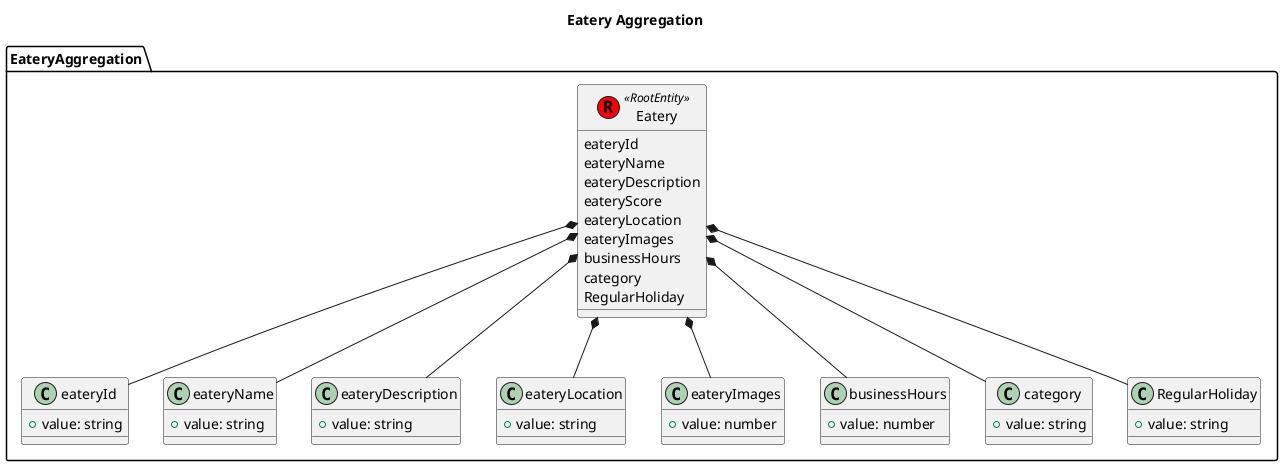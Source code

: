 @startuml EateryAggregation

title Eatery Aggregation

package "EateryAggregation" {
    class Eatery << (R,red) RootEntity >> {
        eateryId
        eateryName
        eateryDescription
        eateryScore
        eateryLocation
        eateryImages
        businessHours
        category
        RegularHoliday
    }

    class eateryId {
        + value: string
    }

    class eateryName {
        + value: string
    }

    class eateryDescription {
        + value: string
    }

    class eateryLocation {
        + value: string
    }

    class eateryImages {
        + value: number
    }

    class businessHours {
        + value: number
    }

    class category {
        + value: string
    }

    class RegularHoliday {
        + value: string
    }

    Eatery *-down- eateryId
    Eatery *-down- eateryName
    Eatery *-down- eateryDescription
    Eatery *-down- eateryLocation
    Eatery *-down- eateryImages
    Eatery *-down- businessHours
    Eatery *-down- category
    Eatery *-down- RegularHoliday

}

@enduml